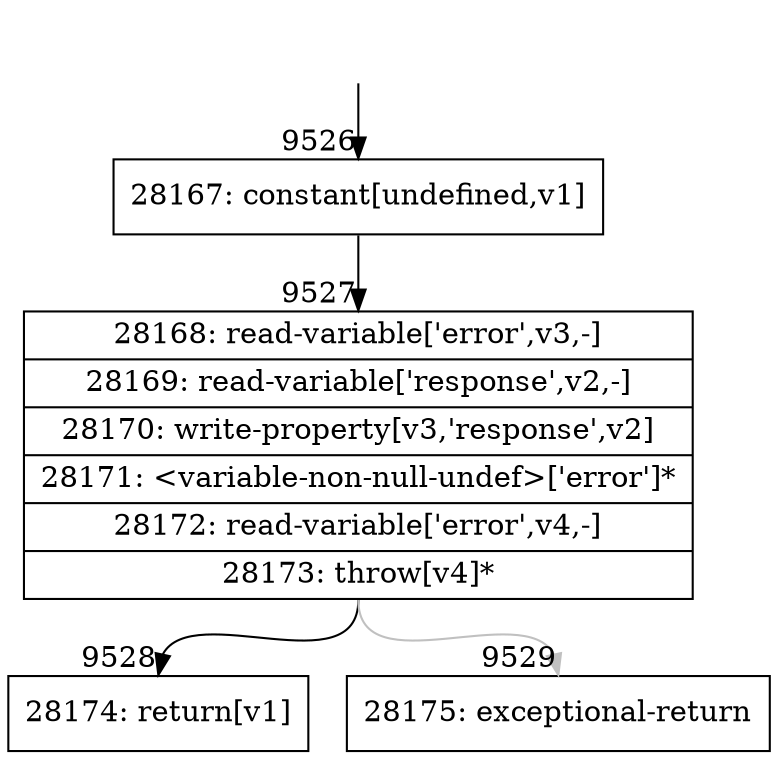 digraph {
rankdir="TD"
BB_entry658[shape=none,label=""];
BB_entry658 -> BB9526 [tailport=s, headport=n, headlabel="    9526"]
BB9526 [shape=record label="{28167: constant[undefined,v1]}" ] 
BB9526 -> BB9527 [tailport=s, headport=n, headlabel="      9527"]
BB9527 [shape=record label="{28168: read-variable['error',v3,-]|28169: read-variable['response',v2,-]|28170: write-property[v3,'response',v2]|28171: \<variable-non-null-undef\>['error']*|28172: read-variable['error',v4,-]|28173: throw[v4]*}" ] 
BB9527 -> BB9528 [tailport=s, headport=n, headlabel="      9528"]
BB9527 -> BB9529 [tailport=s, headport=n, color=gray, headlabel="      9529"]
BB9528 [shape=record label="{28174: return[v1]}" ] 
BB9529 [shape=record label="{28175: exceptional-return}" ] 
//#$~ 13285
}
